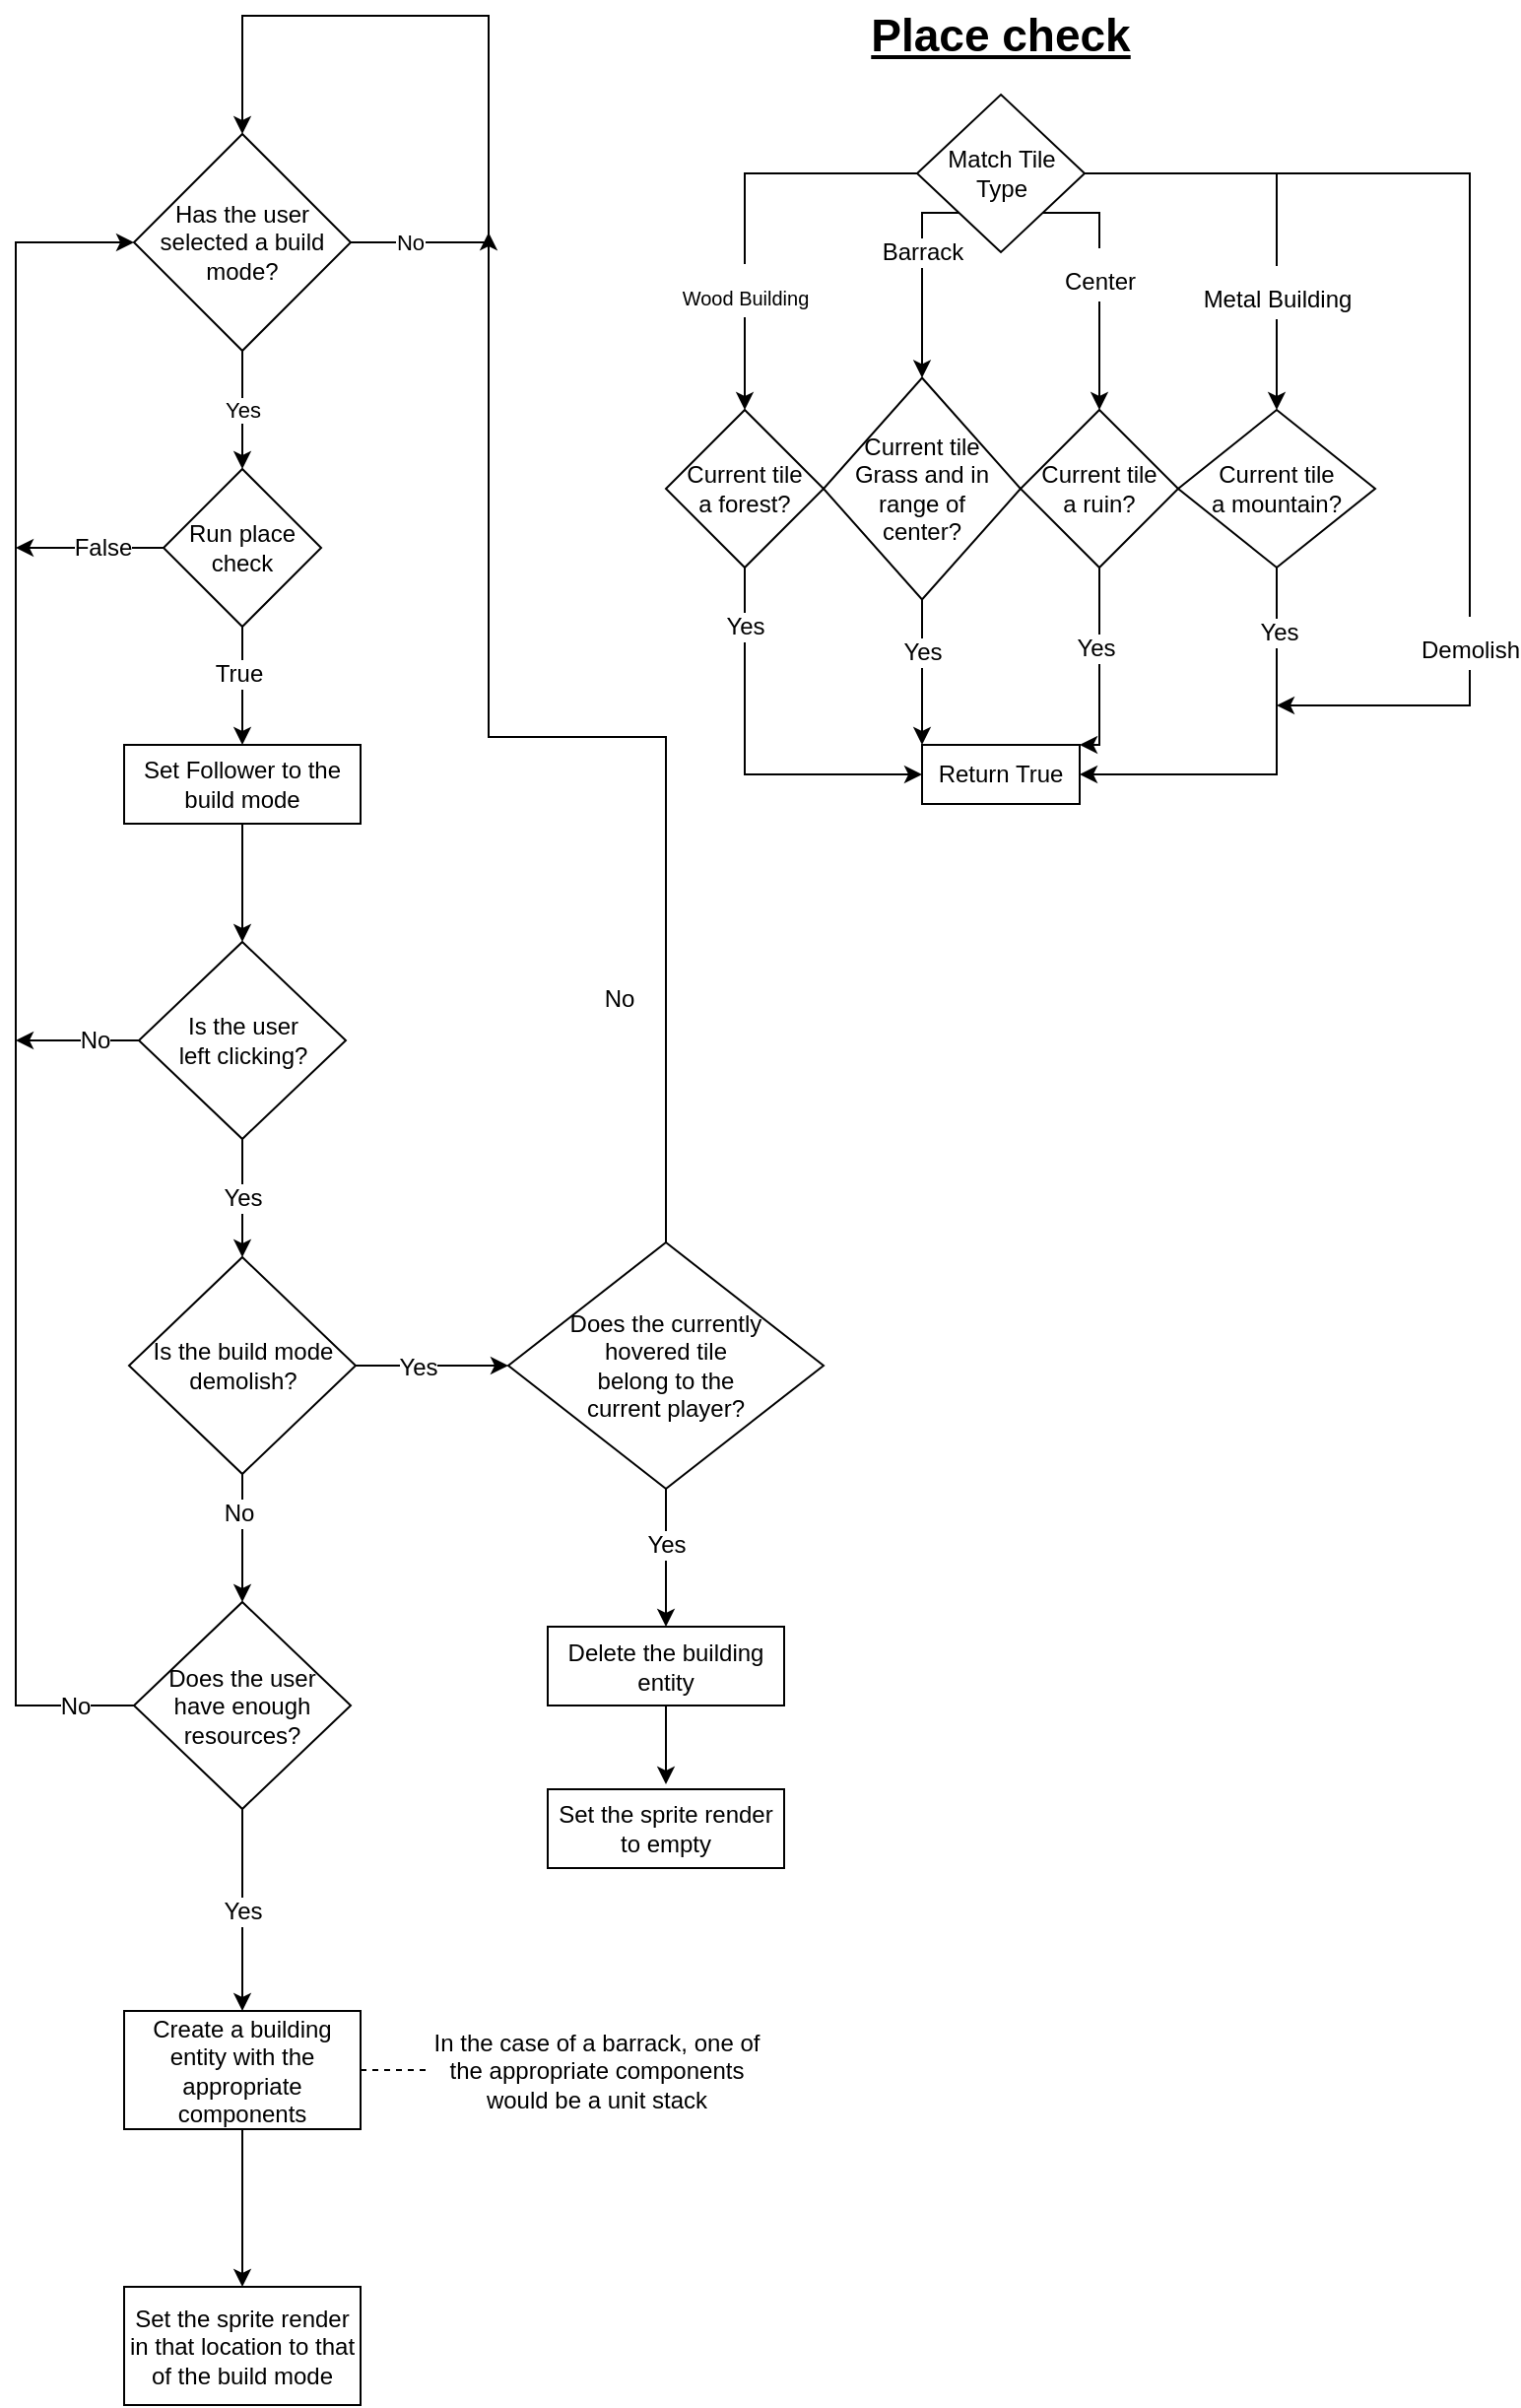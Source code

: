 <mxfile version="14.0.1" type="github">
  <diagram id="pgvQU4TPYQ710n_Lu6ZC" name="Page-1">
    <mxGraphModel dx="1177" dy="647" grid="1" gridSize="10" guides="1" tooltips="1" connect="1" arrows="1" fold="1" page="1" pageScale="1" pageWidth="827" pageHeight="1169" math="0" shadow="0">
      <root>
        <mxCell id="0" />
        <mxCell id="1" parent="0" />
        <mxCell id="Tz45q9WBiDekPMIarujH-3" value="Yes" style="edgeStyle=orthogonalEdgeStyle;rounded=0;orthogonalLoop=1;jettySize=auto;html=1;" edge="1" parent="1" source="Tz45q9WBiDekPMIarujH-1" target="Tz45q9WBiDekPMIarujH-31">
          <mxGeometry relative="1" as="geometry">
            <mxPoint x="135" y="255" as="targetPoint" />
          </mxGeometry>
        </mxCell>
        <mxCell id="Tz45q9WBiDekPMIarujH-4" style="edgeStyle=orthogonalEdgeStyle;rounded=0;orthogonalLoop=1;jettySize=auto;html=1;entryX=0.5;entryY=0;entryDx=0;entryDy=0;" edge="1" parent="1" source="Tz45q9WBiDekPMIarujH-1" target="Tz45q9WBiDekPMIarujH-1">
          <mxGeometry relative="1" as="geometry">
            <mxPoint x="260" y="-20" as="targetPoint" />
            <Array as="points">
              <mxPoint x="260" y="145" />
              <mxPoint x="260" y="30" />
              <mxPoint x="135" y="30" />
            </Array>
          </mxGeometry>
        </mxCell>
        <mxCell id="Tz45q9WBiDekPMIarujH-5" value="No" style="edgeLabel;html=1;align=center;verticalAlign=middle;resizable=0;points=[];" vertex="1" connectable="0" parent="Tz45q9WBiDekPMIarujH-4">
          <mxGeometry x="-0.46" y="3" relative="1" as="geometry">
            <mxPoint x="-37" y="30" as="offset" />
          </mxGeometry>
        </mxCell>
        <mxCell id="Tz45q9WBiDekPMIarujH-1" value="Has the user selected a build mode?" style="rhombus;whiteSpace=wrap;html=1;" vertex="1" parent="1">
          <mxGeometry x="80" y="90" width="110" height="110" as="geometry" />
        </mxCell>
        <mxCell id="Tz45q9WBiDekPMIarujH-7" value="Place check" style="text;html=1;strokeColor=none;fillColor=none;align=center;verticalAlign=middle;whiteSpace=wrap;rounded=0;fontSize=23;fontStyle=5" vertex="1" parent="1">
          <mxGeometry x="410" y="30" width="220" height="20" as="geometry" />
        </mxCell>
        <mxCell id="Tz45q9WBiDekPMIarujH-10" value="Barrack" style="edgeStyle=orthogonalEdgeStyle;rounded=0;orthogonalLoop=1;jettySize=auto;html=1;exitX=0;exitY=1;exitDx=0;exitDy=0;fontSize=12;entryX=0.5;entryY=0;entryDx=0;entryDy=0;" edge="1" parent="1" source="Tz45q9WBiDekPMIarujH-9" target="Tz45q9WBiDekPMIarujH-17">
          <mxGeometry x="-0.253" relative="1" as="geometry">
            <mxPoint x="499" y="260" as="targetPoint" />
            <Array as="points">
              <mxPoint x="480" y="130" />
            </Array>
            <mxPoint as="offset" />
          </mxGeometry>
        </mxCell>
        <mxCell id="Tz45q9WBiDekPMIarujH-11" style="edgeStyle=orthogonalEdgeStyle;rounded=0;orthogonalLoop=1;jettySize=auto;html=1;exitX=0;exitY=0.5;exitDx=0;exitDy=0;fontSize=23;entryX=0.5;entryY=0;entryDx=0;entryDy=0;" edge="1" parent="1" source="Tz45q9WBiDekPMIarujH-9" target="Tz45q9WBiDekPMIarujH-16">
          <mxGeometry relative="1" as="geometry">
            <mxPoint x="400" y="240" as="targetPoint" />
          </mxGeometry>
        </mxCell>
        <mxCell id="Tz45q9WBiDekPMIarujH-14" value="&lt;font size=&quot;1&quot;&gt;Wood Building&lt;br&gt;&lt;/font&gt;" style="edgeLabel;html=1;align=center;verticalAlign=middle;resizable=0;points=[];fontSize=23;" vertex="1" connectable="0" parent="Tz45q9WBiDekPMIarujH-11">
          <mxGeometry x="0.223" relative="1" as="geometry">
            <mxPoint y="19.5" as="offset" />
          </mxGeometry>
        </mxCell>
        <mxCell id="Tz45q9WBiDekPMIarujH-12" value="&lt;font style=&quot;font-size: 12px&quot;&gt;Center&lt;/font&gt;" style="edgeStyle=orthogonalEdgeStyle;rounded=0;orthogonalLoop=1;jettySize=auto;html=1;exitX=1;exitY=1;exitDx=0;exitDy=0;fontSize=23;" edge="1" parent="1" source="Tz45q9WBiDekPMIarujH-9" target="Tz45q9WBiDekPMIarujH-18">
          <mxGeometry x="-0.077" relative="1" as="geometry">
            <mxPoint x="541" y="230" as="targetPoint" />
            <Array as="points">
              <mxPoint x="570" y="130" />
            </Array>
            <mxPoint as="offset" />
          </mxGeometry>
        </mxCell>
        <mxCell id="Tz45q9WBiDekPMIarujH-13" value="&lt;font style=&quot;font-size: 12px&quot;&gt;Metal Building&lt;br&gt;&lt;/font&gt;" style="edgeStyle=orthogonalEdgeStyle;rounded=0;orthogonalLoop=1;jettySize=auto;html=1;exitX=1;exitY=0.5;exitDx=0;exitDy=0;fontSize=23;" edge="1" parent="1" source="Tz45q9WBiDekPMIarujH-9" target="Tz45q9WBiDekPMIarujH-20">
          <mxGeometry x="0.437" relative="1" as="geometry">
            <mxPoint x="640" y="240" as="targetPoint" />
            <mxPoint y="1" as="offset" />
          </mxGeometry>
        </mxCell>
        <mxCell id="Tz45q9WBiDekPMIarujH-9" value="Match Tile Type" style="rhombus;whiteSpace=wrap;html=1;" vertex="1" parent="1">
          <mxGeometry x="477.5" y="70" width="85" height="80" as="geometry" />
        </mxCell>
        <mxCell id="Tz45q9WBiDekPMIarujH-22" style="edgeStyle=orthogonalEdgeStyle;rounded=0;orthogonalLoop=1;jettySize=auto;html=1;fontSize=12;entryX=0;entryY=0.5;entryDx=0;entryDy=0;" edge="1" parent="1" source="Tz45q9WBiDekPMIarujH-16" target="Tz45q9WBiDekPMIarujH-21">
          <mxGeometry relative="1" as="geometry">
            <mxPoint x="390" y="430" as="targetPoint" />
            <Array as="points">
              <mxPoint x="390" y="415" />
            </Array>
          </mxGeometry>
        </mxCell>
        <mxCell id="Tz45q9WBiDekPMIarujH-26" value="Yes" style="edgeLabel;html=1;align=center;verticalAlign=middle;resizable=0;points=[];fontSize=12;" vertex="1" connectable="0" parent="Tz45q9WBiDekPMIarujH-22">
          <mxGeometry x="-0.694" relative="1" as="geometry">
            <mxPoint as="offset" />
          </mxGeometry>
        </mxCell>
        <mxCell id="Tz45q9WBiDekPMIarujH-16" value="&lt;div&gt;Current tile &lt;br&gt;&lt;/div&gt;&lt;div&gt;a forest?&lt;/div&gt;" style="rhombus;whiteSpace=wrap;html=1;fontSize=12;" vertex="1" parent="1">
          <mxGeometry x="350" y="230" width="80" height="80" as="geometry" />
        </mxCell>
        <mxCell id="Tz45q9WBiDekPMIarujH-23" style="edgeStyle=orthogonalEdgeStyle;rounded=0;orthogonalLoop=1;jettySize=auto;html=1;entryX=0;entryY=0;entryDx=0;entryDy=0;fontSize=12;" edge="1" parent="1" source="Tz45q9WBiDekPMIarujH-17" target="Tz45q9WBiDekPMIarujH-21">
          <mxGeometry relative="1" as="geometry" />
        </mxCell>
        <mxCell id="Tz45q9WBiDekPMIarujH-27" value="Yes" style="edgeLabel;html=1;align=center;verticalAlign=middle;resizable=0;points=[];fontSize=12;" vertex="1" connectable="0" parent="Tz45q9WBiDekPMIarujH-23">
          <mxGeometry x="-0.275" relative="1" as="geometry">
            <mxPoint as="offset" />
          </mxGeometry>
        </mxCell>
        <mxCell id="Tz45q9WBiDekPMIarujH-17" value="&lt;div&gt;Current tile &lt;br&gt;&lt;/div&gt;&lt;div&gt;Grass and in range of &lt;br&gt;&lt;/div&gt;&lt;div&gt;center?&lt;br&gt;&lt;/div&gt;" style="rhombus;whiteSpace=wrap;html=1;fontSize=12;" vertex="1" parent="1">
          <mxGeometry x="430" y="213.75" width="100" height="112.5" as="geometry" />
        </mxCell>
        <mxCell id="Tz45q9WBiDekPMIarujH-24" style="edgeStyle=orthogonalEdgeStyle;rounded=0;orthogonalLoop=1;jettySize=auto;html=1;entryX=1;entryY=0;entryDx=0;entryDy=0;fontSize=12;" edge="1" parent="1" source="Tz45q9WBiDekPMIarujH-18" target="Tz45q9WBiDekPMIarujH-21">
          <mxGeometry relative="1" as="geometry">
            <Array as="points">
              <mxPoint x="570" y="400" />
            </Array>
          </mxGeometry>
        </mxCell>
        <mxCell id="Tz45q9WBiDekPMIarujH-28" value="Yes" style="edgeLabel;html=1;align=center;verticalAlign=middle;resizable=0;points=[];fontSize=12;" vertex="1" connectable="0" parent="Tz45q9WBiDekPMIarujH-24">
          <mxGeometry x="-0.192" y="-2" relative="1" as="geometry">
            <mxPoint as="offset" />
          </mxGeometry>
        </mxCell>
        <mxCell id="Tz45q9WBiDekPMIarujH-18" value="&lt;div&gt;Current tile &lt;br&gt;&lt;/div&gt;&lt;div&gt;a ruin?&lt;/div&gt;" style="rhombus;whiteSpace=wrap;html=1;" vertex="1" parent="1">
          <mxGeometry x="530" y="230" width="80" height="80" as="geometry" />
        </mxCell>
        <mxCell id="Tz45q9WBiDekPMIarujH-25" style="edgeStyle=orthogonalEdgeStyle;rounded=0;orthogonalLoop=1;jettySize=auto;html=1;fontSize=12;entryX=1;entryY=0.5;entryDx=0;entryDy=0;" edge="1" parent="1" source="Tz45q9WBiDekPMIarujH-20" target="Tz45q9WBiDekPMIarujH-21">
          <mxGeometry relative="1" as="geometry">
            <mxPoint x="660" y="420" as="targetPoint" />
            <Array as="points">
              <mxPoint x="660" y="415" />
            </Array>
          </mxGeometry>
        </mxCell>
        <mxCell id="Tz45q9WBiDekPMIarujH-29" value="Yes" style="edgeLabel;html=1;align=center;verticalAlign=middle;resizable=0;points=[];fontSize=12;" vertex="1" connectable="0" parent="Tz45q9WBiDekPMIarujH-25">
          <mxGeometry x="-0.681" y="1" relative="1" as="geometry">
            <mxPoint as="offset" />
          </mxGeometry>
        </mxCell>
        <mxCell id="Tz45q9WBiDekPMIarujH-20" value="&lt;div&gt;Current tile &lt;br&gt;&lt;/div&gt;&lt;div&gt;a mountain?&lt;/div&gt;" style="rhombus;whiteSpace=wrap;html=1;" vertex="1" parent="1">
          <mxGeometry x="610" y="230" width="100" height="80" as="geometry" />
        </mxCell>
        <mxCell id="Tz45q9WBiDekPMIarujH-21" value="Return True" style="rounded=0;whiteSpace=wrap;html=1;fontSize=12;" vertex="1" parent="1">
          <mxGeometry x="480" y="400" width="80" height="30" as="geometry" />
        </mxCell>
        <mxCell id="Tz45q9WBiDekPMIarujH-33" value="" style="edgeStyle=orthogonalEdgeStyle;rounded=0;orthogonalLoop=1;jettySize=auto;html=1;fontSize=12;" edge="1" parent="1" source="Tz45q9WBiDekPMIarujH-31" target="Tz45q9WBiDekPMIarujH-32">
          <mxGeometry relative="1" as="geometry" />
        </mxCell>
        <mxCell id="Tz45q9WBiDekPMIarujH-34" value="True" style="edgeLabel;html=1;align=center;verticalAlign=middle;resizable=0;points=[];fontSize=12;" vertex="1" connectable="0" parent="Tz45q9WBiDekPMIarujH-33">
          <mxGeometry x="-0.203" y="-2" relative="1" as="geometry">
            <mxPoint as="offset" />
          </mxGeometry>
        </mxCell>
        <mxCell id="Tz45q9WBiDekPMIarujH-38" style="edgeStyle=orthogonalEdgeStyle;rounded=0;orthogonalLoop=1;jettySize=auto;html=1;fontSize=12;exitX=0;exitY=0.5;exitDx=0;exitDy=0;" edge="1" parent="1" source="Tz45q9WBiDekPMIarujH-31">
          <mxGeometry relative="1" as="geometry">
            <mxPoint x="20" y="300" as="targetPoint" />
            <mxPoint x="100" y="300" as="sourcePoint" />
            <Array as="points" />
          </mxGeometry>
        </mxCell>
        <mxCell id="Tz45q9WBiDekPMIarujH-39" value="False" style="edgeLabel;html=1;align=center;verticalAlign=middle;resizable=0;points=[];fontSize=12;" vertex="1" connectable="0" parent="Tz45q9WBiDekPMIarujH-38">
          <mxGeometry x="-0.169" relative="1" as="geometry">
            <mxPoint as="offset" />
          </mxGeometry>
        </mxCell>
        <mxCell id="Tz45q9WBiDekPMIarujH-31" value="Run place check" style="rhombus;whiteSpace=wrap;html=1;" vertex="1" parent="1">
          <mxGeometry x="95" y="260" width="80" height="80" as="geometry" />
        </mxCell>
        <mxCell id="Tz45q9WBiDekPMIarujH-36" value="" style="edgeStyle=orthogonalEdgeStyle;rounded=0;orthogonalLoop=1;jettySize=auto;html=1;fontSize=12;" edge="1" parent="1" source="Tz45q9WBiDekPMIarujH-32" target="Tz45q9WBiDekPMIarujH-35">
          <mxGeometry relative="1" as="geometry" />
        </mxCell>
        <mxCell id="Tz45q9WBiDekPMIarujH-32" value="Set Follower to the build mode" style="whiteSpace=wrap;html=1;" vertex="1" parent="1">
          <mxGeometry x="75" y="400" width="120" height="40" as="geometry" />
        </mxCell>
        <mxCell id="Tz45q9WBiDekPMIarujH-41" value="Yes" style="edgeStyle=orthogonalEdgeStyle;rounded=0;orthogonalLoop=1;jettySize=auto;html=1;fontSize=12;" edge="1" parent="1" source="Tz45q9WBiDekPMIarujH-35" target="Tz45q9WBiDekPMIarujH-42">
          <mxGeometry relative="1" as="geometry">
            <mxPoint x="135" y="700" as="targetPoint" />
          </mxGeometry>
        </mxCell>
        <mxCell id="Tz45q9WBiDekPMIarujH-53" style="edgeStyle=orthogonalEdgeStyle;rounded=0;orthogonalLoop=1;jettySize=auto;html=1;fontSize=12;" edge="1" parent="1" source="Tz45q9WBiDekPMIarujH-35">
          <mxGeometry relative="1" as="geometry">
            <mxPoint x="20" y="550" as="targetPoint" />
          </mxGeometry>
        </mxCell>
        <mxCell id="Tz45q9WBiDekPMIarujH-54" value="No" style="edgeLabel;html=1;align=center;verticalAlign=middle;resizable=0;points=[];fontSize=12;" vertex="1" connectable="0" parent="Tz45q9WBiDekPMIarujH-53">
          <mxGeometry x="-0.285" relative="1" as="geometry">
            <mxPoint as="offset" />
          </mxGeometry>
        </mxCell>
        <mxCell id="Tz45q9WBiDekPMIarujH-35" value="&lt;div&gt;Is the user &lt;br&gt;&lt;/div&gt;&lt;div&gt;left clicking?&lt;/div&gt;" style="rhombus;whiteSpace=wrap;html=1;" vertex="1" parent="1">
          <mxGeometry x="82.5" y="500" width="105" height="100" as="geometry" />
        </mxCell>
        <mxCell id="Tz45q9WBiDekPMIarujH-44" value="" style="edgeStyle=orthogonalEdgeStyle;rounded=0;orthogonalLoop=1;jettySize=auto;html=1;fontSize=12;" edge="1" parent="1" source="Tz45q9WBiDekPMIarujH-42" target="Tz45q9WBiDekPMIarujH-64">
          <mxGeometry relative="1" as="geometry">
            <mxPoint x="270" y="715" as="targetPoint" />
          </mxGeometry>
        </mxCell>
        <mxCell id="Tz45q9WBiDekPMIarujH-45" value="Yes" style="edgeLabel;html=1;align=center;verticalAlign=middle;resizable=0;points=[];fontSize=12;" vertex="1" connectable="0" parent="Tz45q9WBiDekPMIarujH-44">
          <mxGeometry x="-0.198" y="-1" relative="1" as="geometry">
            <mxPoint as="offset" />
          </mxGeometry>
        </mxCell>
        <mxCell id="Tz45q9WBiDekPMIarujH-47" value="" style="edgeStyle=orthogonalEdgeStyle;rounded=0;orthogonalLoop=1;jettySize=auto;html=1;fontSize=12;" edge="1" parent="1" source="Tz45q9WBiDekPMIarujH-42" target="Tz45q9WBiDekPMIarujH-50">
          <mxGeometry relative="1" as="geometry">
            <mxPoint x="135" y="875" as="targetPoint" />
          </mxGeometry>
        </mxCell>
        <mxCell id="Tz45q9WBiDekPMIarujH-49" value="No" style="edgeLabel;html=1;align=center;verticalAlign=middle;resizable=0;points=[];fontSize=12;" vertex="1" connectable="0" parent="Tz45q9WBiDekPMIarujH-47">
          <mxGeometry x="-0.388" y="-2" relative="1" as="geometry">
            <mxPoint as="offset" />
          </mxGeometry>
        </mxCell>
        <mxCell id="Tz45q9WBiDekPMIarujH-42" value="Is the build mode demolish?" style="rhombus;whiteSpace=wrap;html=1;" vertex="1" parent="1">
          <mxGeometry x="77.5" y="660" width="115" height="110" as="geometry" />
        </mxCell>
        <mxCell id="Tz45q9WBiDekPMIarujH-51" value="No" style="edgeStyle=orthogonalEdgeStyle;rounded=0;orthogonalLoop=1;jettySize=auto;html=1;exitX=0;exitY=0.5;exitDx=0;exitDy=0;fontSize=12;" edge="1" parent="1" source="Tz45q9WBiDekPMIarujH-50" target="Tz45q9WBiDekPMIarujH-1">
          <mxGeometry x="-0.93" relative="1" as="geometry">
            <mxPoint x="20" y="130" as="targetPoint" />
            <Array as="points">
              <mxPoint x="20" y="888" />
              <mxPoint x="20" y="145" />
            </Array>
            <mxPoint as="offset" />
          </mxGeometry>
        </mxCell>
        <mxCell id="Tz45q9WBiDekPMIarujH-56" value="Yes" style="edgeStyle=orthogonalEdgeStyle;rounded=0;orthogonalLoop=1;jettySize=auto;html=1;fontSize=12;" edge="1" parent="1" source="Tz45q9WBiDekPMIarujH-50" target="Tz45q9WBiDekPMIarujH-55">
          <mxGeometry relative="1" as="geometry" />
        </mxCell>
        <mxCell id="Tz45q9WBiDekPMIarujH-50" value="&lt;div&gt;Does the user &lt;br&gt;&lt;/div&gt;&lt;div&gt;have enough resources?&lt;/div&gt;" style="rhombus;whiteSpace=wrap;html=1;" vertex="1" parent="1">
          <mxGeometry x="80" y="835" width="110" height="105" as="geometry" />
        </mxCell>
        <mxCell id="Tz45q9WBiDekPMIarujH-58" value="" style="edgeStyle=orthogonalEdgeStyle;rounded=0;orthogonalLoop=1;jettySize=auto;html=1;fontSize=12;" edge="1" parent="1" source="Tz45q9WBiDekPMIarujH-55" target="Tz45q9WBiDekPMIarujH-57">
          <mxGeometry relative="1" as="geometry" />
        </mxCell>
        <mxCell id="Tz45q9WBiDekPMIarujH-55" value="Create a building entity with the appropriate components" style="whiteSpace=wrap;html=1;" vertex="1" parent="1">
          <mxGeometry x="75" y="1042.5" width="120" height="60" as="geometry" />
        </mxCell>
        <mxCell id="Tz45q9WBiDekPMIarujH-57" value="Set the sprite render in that location to that of the build mode" style="whiteSpace=wrap;html=1;" vertex="1" parent="1">
          <mxGeometry x="75" y="1182.5" width="120" height="60" as="geometry" />
        </mxCell>
        <mxCell id="Tz45q9WBiDekPMIarujH-59" value="&lt;font style=&quot;font-size: 12px&quot;&gt;Demolish&lt;/font&gt;" style="edgeStyle=orthogonalEdgeStyle;rounded=0;orthogonalLoop=1;jettySize=auto;html=1;exitX=1;exitY=0.5;exitDx=0;exitDy=0;fontSize=23;" edge="1" parent="1">
          <mxGeometry x="0.437" relative="1" as="geometry">
            <mxPoint x="660" y="380" as="targetPoint" />
            <mxPoint x="660" y="109.98" as="sourcePoint" />
            <mxPoint y="1" as="offset" />
            <Array as="points">
              <mxPoint x="758" y="110" />
              <mxPoint x="758" y="380" />
              <mxPoint x="660" y="380" />
            </Array>
          </mxGeometry>
        </mxCell>
        <mxCell id="Tz45q9WBiDekPMIarujH-61" value="In the case of a barrack, one of the appropriate components would be a unit stack" style="text;html=1;strokeColor=none;fillColor=none;align=center;verticalAlign=middle;whiteSpace=wrap;rounded=0;fontSize=12;" vertex="1" parent="1">
          <mxGeometry x="230" y="1062.5" width="170" height="20" as="geometry" />
        </mxCell>
        <mxCell id="Tz45q9WBiDekPMIarujH-62" value="" style="endArrow=none;dashed=1;html=1;fontSize=12;exitX=1;exitY=0.5;exitDx=0;exitDy=0;" edge="1" parent="1" source="Tz45q9WBiDekPMIarujH-55" target="Tz45q9WBiDekPMIarujH-61">
          <mxGeometry width="50" height="50" relative="1" as="geometry">
            <mxPoint x="187.5" y="1120" as="sourcePoint" />
            <mxPoint x="230" y="1070" as="targetPoint" />
          </mxGeometry>
        </mxCell>
        <mxCell id="Tz45q9WBiDekPMIarujH-66" value="" style="edgeStyle=orthogonalEdgeStyle;rounded=0;orthogonalLoop=1;jettySize=auto;html=1;fontSize=12;" edge="1" parent="1" source="Tz45q9WBiDekPMIarujH-64" target="Tz45q9WBiDekPMIarujH-65">
          <mxGeometry relative="1" as="geometry" />
        </mxCell>
        <mxCell id="Tz45q9WBiDekPMIarujH-67" value="Yes" style="edgeLabel;html=1;align=center;verticalAlign=middle;resizable=0;points=[];fontSize=12;" vertex="1" connectable="0" parent="Tz45q9WBiDekPMIarujH-66">
          <mxGeometry x="-0.196" relative="1" as="geometry">
            <mxPoint as="offset" />
          </mxGeometry>
        </mxCell>
        <mxCell id="Tz45q9WBiDekPMIarujH-68" style="edgeStyle=orthogonalEdgeStyle;rounded=0;orthogonalLoop=1;jettySize=auto;html=1;fontSize=12;" edge="1" parent="1" source="Tz45q9WBiDekPMIarujH-64">
          <mxGeometry relative="1" as="geometry">
            <mxPoint x="260" y="140" as="targetPoint" />
            <Array as="points">
              <mxPoint x="350" y="715" />
              <mxPoint x="350" y="396" />
              <mxPoint x="260" y="396" />
            </Array>
          </mxGeometry>
        </mxCell>
        <mxCell id="Tz45q9WBiDekPMIarujH-69" value="No" style="edgeLabel;html=1;align=center;verticalAlign=middle;resizable=0;points=[];fontSize=12;" vertex="1" connectable="0" parent="Tz45q9WBiDekPMIarujH-68">
          <mxGeometry x="-0.067" relative="1" as="geometry">
            <mxPoint x="-0.03" y="132.46" as="offset" />
          </mxGeometry>
        </mxCell>
        <mxCell id="Tz45q9WBiDekPMIarujH-64" value="&lt;div&gt;Does the currently &lt;br&gt;&lt;/div&gt;&lt;div&gt;hovered tile &lt;br&gt;&lt;/div&gt;&lt;div&gt;belong to the &lt;br&gt;&lt;/div&gt;&lt;div&gt;current player?&lt;/div&gt;" style="rhombus;whiteSpace=wrap;html=1;" vertex="1" parent="1">
          <mxGeometry x="270" y="652.5" width="160" height="125" as="geometry" />
        </mxCell>
        <mxCell id="Tz45q9WBiDekPMIarujH-71" value="" style="edgeStyle=orthogonalEdgeStyle;rounded=0;orthogonalLoop=1;jettySize=auto;html=1;fontSize=12;" edge="1" parent="1" source="Tz45q9WBiDekPMIarujH-65">
          <mxGeometry relative="1" as="geometry">
            <mxPoint x="350" y="927.5" as="targetPoint" />
          </mxGeometry>
        </mxCell>
        <mxCell id="Tz45q9WBiDekPMIarujH-65" value="Delete the building entity" style="whiteSpace=wrap;html=1;" vertex="1" parent="1">
          <mxGeometry x="290" y="847.5" width="120" height="40" as="geometry" />
        </mxCell>
        <mxCell id="Tz45q9WBiDekPMIarujH-70" value="Set the sprite render to empty" style="whiteSpace=wrap;html=1;" vertex="1" parent="1">
          <mxGeometry x="290" y="930" width="120" height="40" as="geometry" />
        </mxCell>
      </root>
    </mxGraphModel>
  </diagram>
</mxfile>
